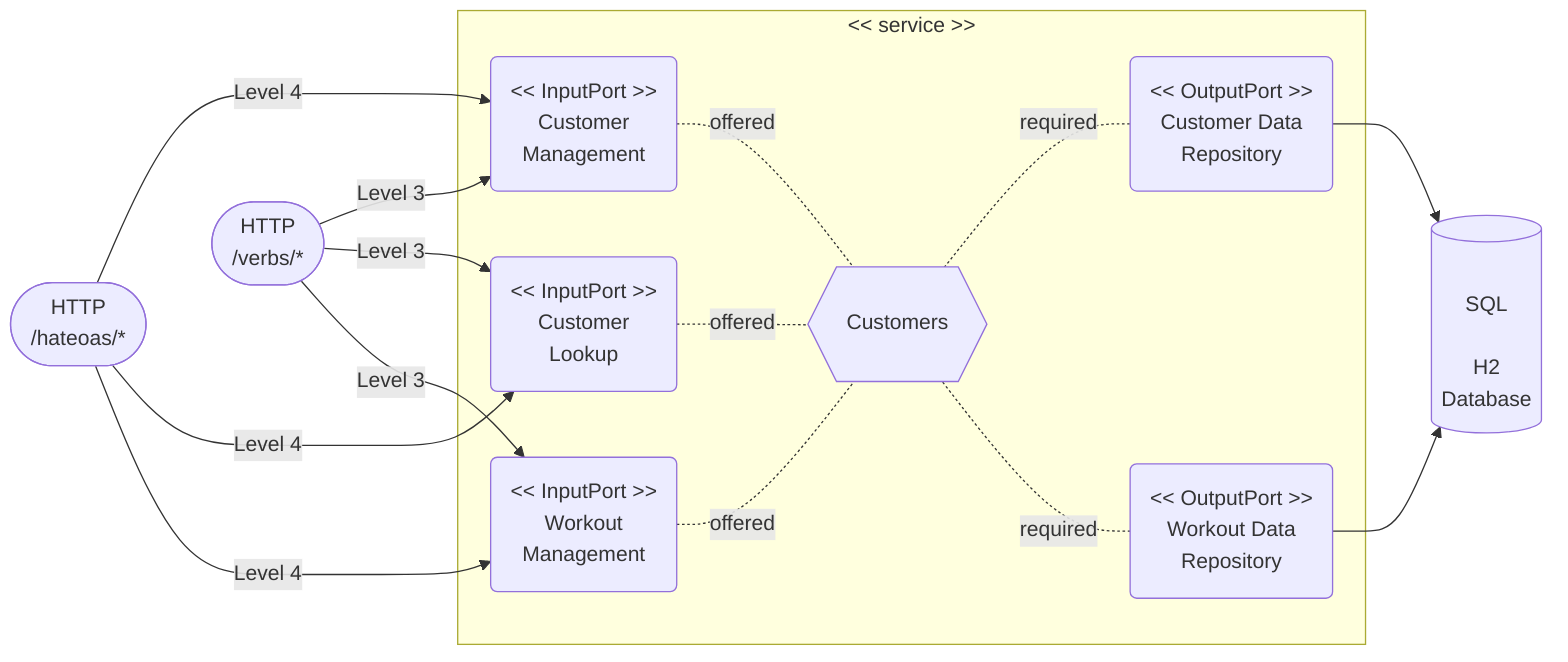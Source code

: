 flowchart LR


    HTTP3([HTTP\n/verbs/*])
    HTTP4([HTTP\n/hateoas/*])


    subgraph "<< service >>"
        CustomerManagement("<< InputPort >>\nCustomer\nManagement")
        CustomerLookup("<< InputPort >>\n Customer\nLookup")
        WorkoutManagement("<< InputPort >>\n Workout\nManagement")
        SERVICE{{"\nCustomers\n<br>"}}
        Database("<< OutputPort >>\nCustomer Data\nRepository")
        DatabaseW("<< OutputPort >>\nWorkout Data\nRepository")
    end


    HTTP3 -- Level 3 --> CustomerManagement
    HTTP4 -- Level 4 --> CustomerManagement

    %% invisible link for layout purposes
    HTTP4 ~~~ HTTP3

    HTTP3 -- Level 3--> CustomerLookup
    HTTP4 -- Level 4 --> CustomerLookup


    HTTP4 -- Level 4 --> WorkoutManagement
    HTTP3 -- Level 3 --> WorkoutManagement

    h2[(\nSQL\n\nH2\nDatabase)]

    CustomerManagement -. offered .- SERVICE
    CustomerLookup -. offered .- SERVICE
    WorkoutManagement -. offered .- SERVICE

    SERVICE -. required .- Database
    SERVICE -. required .- DatabaseW
    Database --> h2
    DatabaseW --> h2